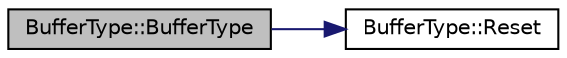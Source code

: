 digraph "BufferType::BufferType"
{
  edge [fontname="Helvetica",fontsize="10",labelfontname="Helvetica",labelfontsize="10"];
  node [fontname="Helvetica",fontsize="10",shape=record];
  rankdir="LR";
  Node1 [label="BufferType::BufferType",height=0.2,width=0.4,color="black", fillcolor="grey75", style="filled", fontcolor="black"];
  Node1 -> Node2 [color="midnightblue",fontsize="10",style="solid",fontname="Helvetica"];
  Node2 [label="BufferType::Reset",height=0.2,width=0.4,color="black", fillcolor="white", style="filled",URL="$d4/d57/class_buffer_type.html#a2e13cabd2c5d3a208b0a97f096e1aaef",tooltip="Does nothing if not overloaded. "];
}
